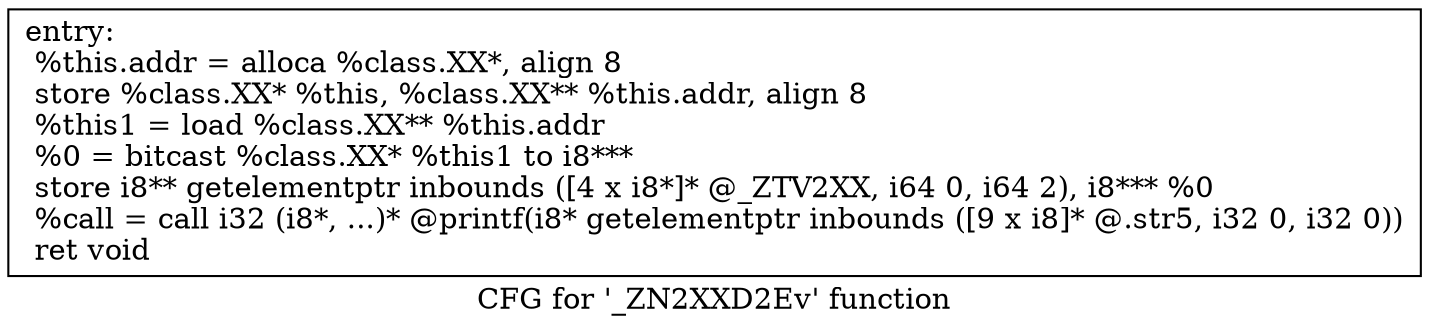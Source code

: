 digraph "CFG for '_ZN2XXD2Ev' function" {
	label="CFG for '_ZN2XXD2Ev' function";

	Node0x7fdd33413bb0 [shape=record,label="{entry:\l  %this.addr = alloca %class.XX*, align 8\l  store %class.XX* %this, %class.XX** %this.addr, align 8\l  %this1 = load %class.XX** %this.addr\l  %0 = bitcast %class.XX* %this1 to i8***\l  store i8** getelementptr inbounds ([4 x i8*]* @_ZTV2XX, i64 0, i64 2), i8*** %0\l  %call = call i32 (i8*, ...)* @printf(i8* getelementptr inbounds ([9 x i8]* @.str5, i32 0, i32 0))\l  ret void\l}"];
}

